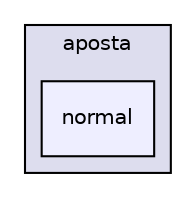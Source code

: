 digraph "Versao_de_Seguranca_Rascunho/headers/models/aposta/normal" {
  compound=true
  node [ fontsize="10", fontname="Helvetica"];
  edge [ labelfontsize="10", labelfontname="Helvetica"];
  subgraph clusterdir_ba5ae0fd23a6d186343a018b1095d1e2 {
    graph [ bgcolor="#ddddee", pencolor="black", label="aposta" fontname="Helvetica", fontsize="10", URL="dir_ba5ae0fd23a6d186343a018b1095d1e2.html"]
  dir_60705edd1b251507e2d43f477fc7c3bb [shape=box, label="normal", style="filled", fillcolor="#eeeeff", pencolor="black", URL="dir_60705edd1b251507e2d43f477fc7c3bb.html"];
  }
}
